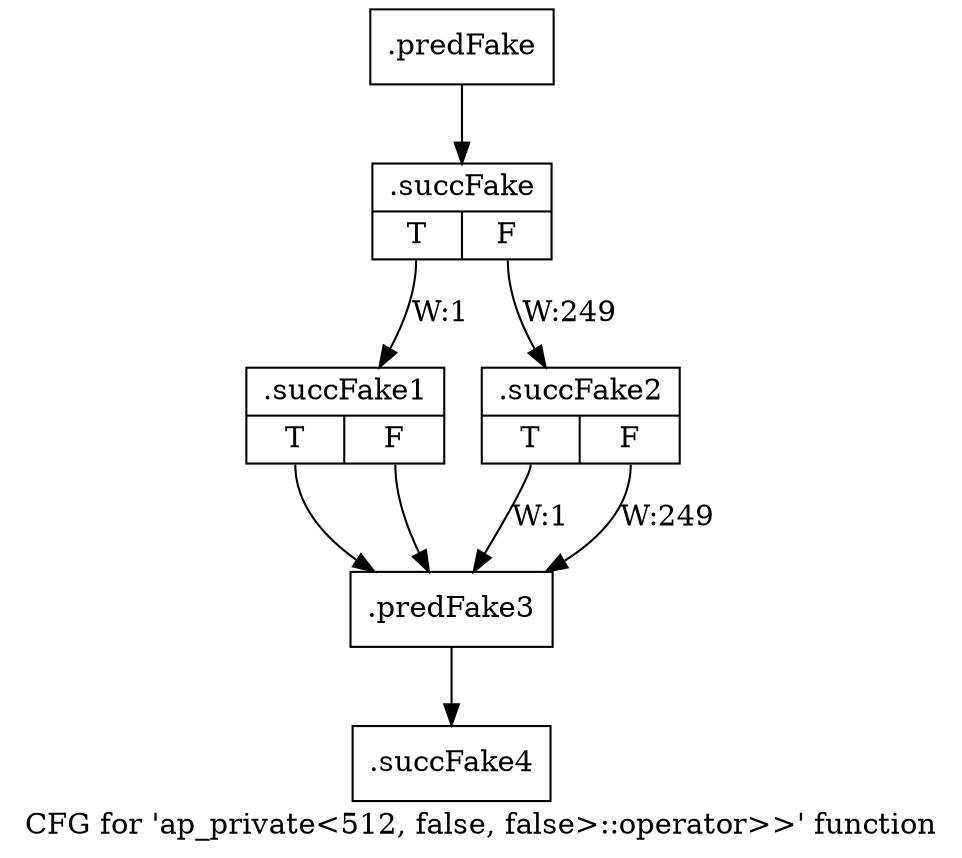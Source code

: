digraph "CFG for 'ap_private\<512, false, false\>::operator\>\>' function" {
	label="CFG for 'ap_private\<512, false, false\>::operator\>\>' function";

	Node0x5b349c0 [shape=record,filename="",linenumber="",label="{.predFake}"];
	Node0x5b349c0 -> Node0x6119140[ callList="" memoryops="" filename="/mnt/xilinx/Vitis_HLS/2021.2/include/etc/ap_private.h" execusionnum="248"];
	Node0x6119140 [shape=record,filename="/mnt/xilinx/Vitis_HLS/2021.2/include/etc/ap_private.h",linenumber="4116",label="{.succFake|{<s0>T|<s1>F}}"];
	Node0x6119140:s0 -> Node0x6119190[label="W:1" callList="" memoryops="" filename="/mnt/xilinx/Vitis_HLS/2021.2/include/etc/ap_private.h" execusionnum="0"];
	Node0x6119140:s1 -> Node0x61191e0[label="W:249" callList="" memoryops="" filename="/mnt/xilinx/Vitis_HLS/2021.2/include/etc/ap_private.h" execusionnum="248"];
	Node0x6119190 [shape=record,filename="/mnt/xilinx/Vitis_HLS/2021.2/include/etc/ap_private.h",linenumber="4116",label="{.succFake1|{<s0>T|<s1>F}}"];
	Node0x6119190:s0 -> Node0x5b34bf0[ callList="" memoryops="" filename="/mnt/xilinx/Vitis_HLS/2021.2/include/etc/ap_private.h" execusionnum="0"];
	Node0x6119190:s1 -> Node0x5b34bf0[ callList="" memoryops="" filename="/mnt/xilinx/Vitis_HLS/2021.2/include/etc/ap_private.h" execusionnum="0"];
	Node0x61191e0 [shape=record,filename="/mnt/xilinx/Vitis_HLS/2021.2/include/etc/ap_private.h",linenumber="4116",label="{.succFake2|{<s0>T|<s1>F}}"];
	Node0x61191e0:s0 -> Node0x5b34bf0[label="W:1" callList="" memoryops="" filename="/mnt/xilinx/Vitis_HLS/2021.2/include/etc/ap_private.h" execusionnum="0"];
	Node0x61191e0:s1 -> Node0x5b34bf0[label="W:249" callList="" memoryops="" filename="/mnt/xilinx/Vitis_HLS/2021.2/include/etc/ap_private.h" execusionnum="248"];
	Node0x5b34bf0 [shape=record,filename="/mnt/xilinx/Vitis_HLS/2021.2/include/etc/ap_private.h",linenumber="4116",label="{.predFake3}"];
	Node0x5b34bf0 -> Node0x61193d0[ callList="" memoryops="" filename="/mnt/xilinx/Vitis_HLS/2021.2/include/etc/ap_private.h" execusionnum="248"];
	Node0x61193d0 [shape=record,filename="/mnt/xilinx/Vitis_HLS/2021.2/include/etc/ap_private.h",linenumber="4116",label="{.succFake4}"];
}
